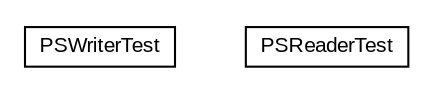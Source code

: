 #!/usr/local/bin/dot
#
# Class diagram 
# Generated by UMLGraph version 5.1 (http://www.umlgraph.org/)
#

digraph G {
	edge [fontname="arial",fontsize=10,labelfontname="arial",labelfontsize=10];
	node [fontname="arial",fontsize=10,shape=plaintext];
	nodesep=0.25;
	ranksep=0.5;
	// com.helger.schematron.pure.exchange.PSWriterTest
	c92 [label=<<table title="com.helger.schematron.pure.exchange.PSWriterTest" border="0" cellborder="1" cellspacing="0" cellpadding="2" port="p" href="./PSWriterTest.html">
		<tr><td><table border="0" cellspacing="0" cellpadding="1">
<tr><td align="center" balign="center"> PSWriterTest </td></tr>
		</table></td></tr>
		</table>>, fontname="arial", fontcolor="black", fontsize=10.0];
	// com.helger.schematron.pure.exchange.PSReaderTest
	c93 [label=<<table title="com.helger.schematron.pure.exchange.PSReaderTest" border="0" cellborder="1" cellspacing="0" cellpadding="2" port="p" href="./PSReaderTest.html">
		<tr><td><table border="0" cellspacing="0" cellpadding="1">
<tr><td align="center" balign="center"> PSReaderTest </td></tr>
		</table></td></tr>
		</table>>, fontname="arial", fontcolor="black", fontsize=10.0];
}


